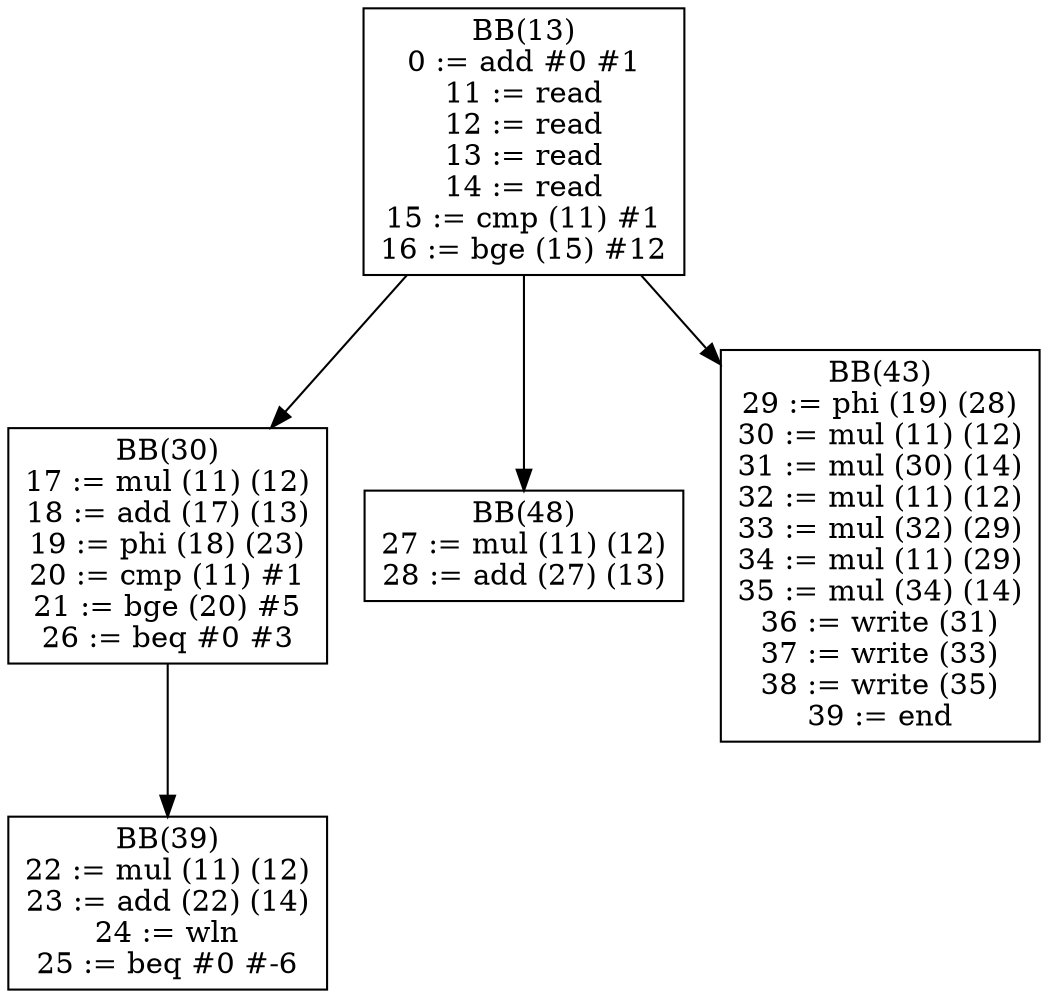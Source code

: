 digraph G {
bb13[shape = box, label = "BB(13)\n" + "0 := add #0 #1\n" + "11 := read\n" + "12 := read\n" + "13 := read\n" + "14 := read\n" + "15 := cmp (11) #1\n" + "16 := bge (15) #12\n"];
bb30[shape = box, label = "BB(30)\n" + "17 := mul (11) (12)\n" + "18 := add (17) (13)\n" + "19 := phi (18) (23)\n" + "20 := cmp (11) #1\n" + "21 := bge (20) #5\n" + "26 := beq #0 #3\n"];
bb48[shape = box, label = "BB(48)\n" + "27 := mul (11) (12)\n" + "28 := add (27) (13)\n"];
bb43[shape = box, label = "BB(43)\n" + "29 := phi (19) (28)\n" + "30 := mul (11) (12)\n" + "31 := mul (30) (14)\n" + "32 := mul (11) (12)\n" + "33 := mul (32) (29)\n" + "34 := mul (11) (29)\n" + "35 := mul (34) (14)\n" + "36 := write (31)\n" + "37 := write (33)\n" + "38 := write (35)\n" + "39 := end\n"];
bb39[shape = box, label = "BB(39)\n" + "22 := mul (11) (12)\n" + "23 := add (22) (14)\n" + "24 := wln\n" + "25 := beq #0 #-6\n"];
bb13 -> bb30;
bb13 -> bb48;
bb13 -> bb43;
bb30 -> bb39;
}
